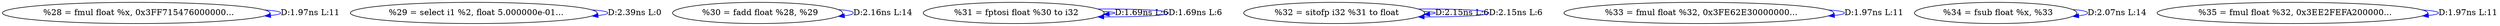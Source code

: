 digraph {
Node0x25466c0[label="  %28 = fmul float %x, 0x3FF715476000000..."];
Node0x25466c0 -> Node0x25466c0[label="D:1.97ns L:11",color=blue];
Node0x25467a0[label="  %29 = select i1 %2, float 5.000000e-01..."];
Node0x25467a0 -> Node0x25467a0[label="D:2.39ns L:0",color=blue];
Node0x2546880[label="  %30 = fadd float %28, %29"];
Node0x2546880 -> Node0x2546880[label="D:2.16ns L:14",color=blue];
Node0x2546960[label="  %31 = fptosi float %30 to i32"];
Node0x2546960 -> Node0x2546960[label="D:1.69ns L:6",color=blue];
Node0x2546960 -> Node0x2546960[label="D:1.69ns L:6",color=blue];
Node0x2546a40[label="  %32 = sitofp i32 %31 to float"];
Node0x2546a40 -> Node0x2546a40[label="D:2.15ns L:6",color=blue];
Node0x2546a40 -> Node0x2546a40[label="D:2.15ns L:6",color=blue];
Node0x2546b20[label="  %33 = fmul float %32, 0x3FE62E30000000..."];
Node0x2546b20 -> Node0x2546b20[label="D:1.97ns L:11",color=blue];
Node0x2546c00[label="  %34 = fsub float %x, %33"];
Node0x2546c00 -> Node0x2546c00[label="D:2.07ns L:14",color=blue];
Node0x2546ce0[label="  %35 = fmul float %32, 0x3EE2FEFA200000..."];
Node0x2546ce0 -> Node0x2546ce0[label="D:1.97ns L:11",color=blue];
}
